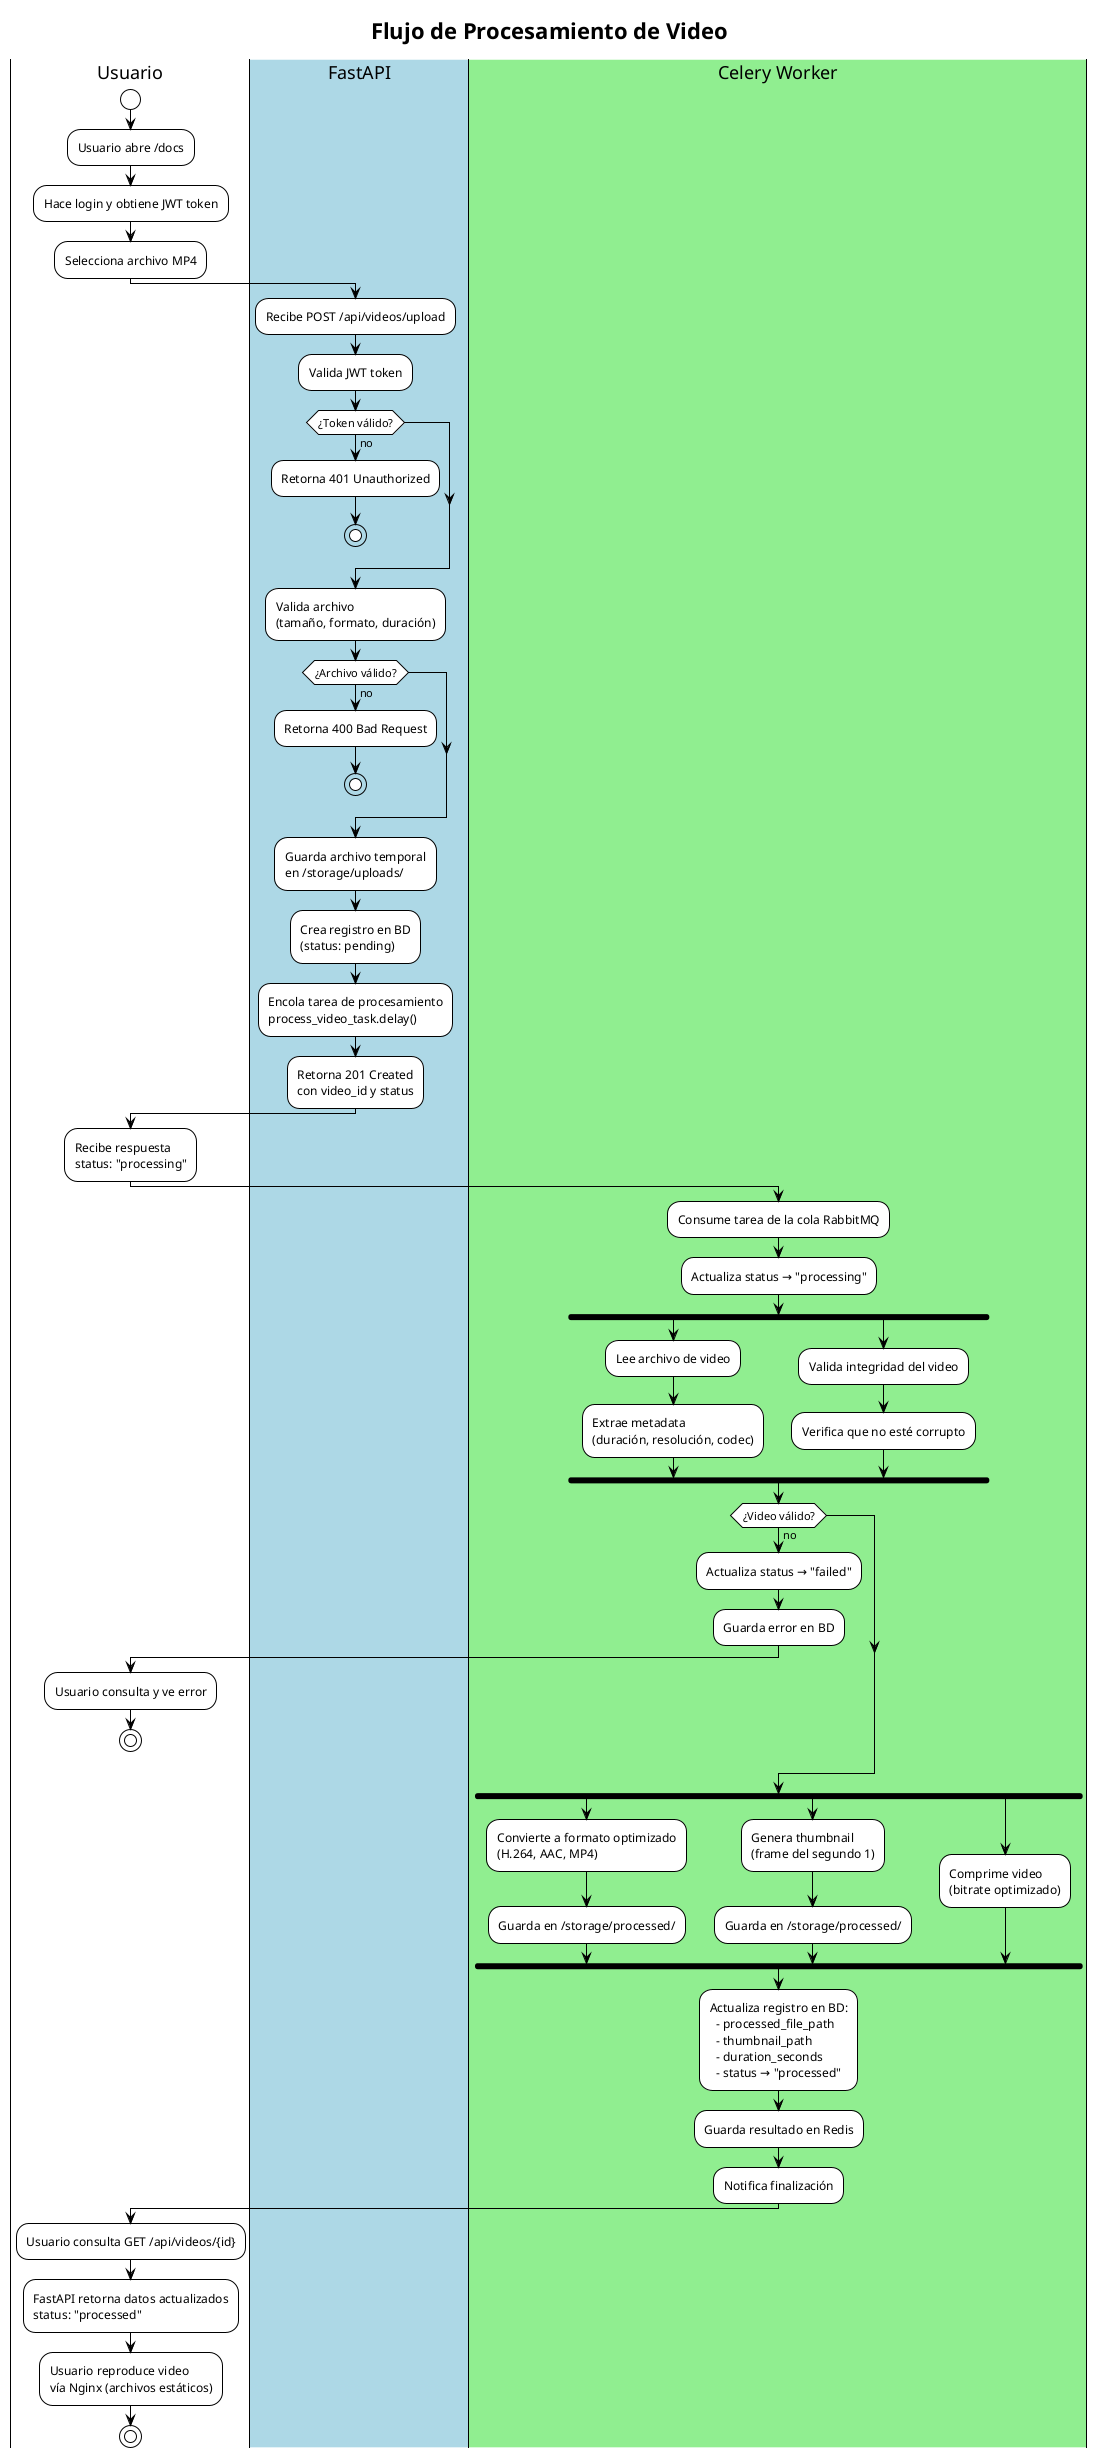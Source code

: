 @startuml video_processing_flow
' filepath: docs/diagrams/video_processing_flow.puml

!theme plain
skinparam backgroundColor white
skinparam handwritten false

title Flujo de Procesamiento de Video

|Usuario|
start
:Usuario abre /docs;
:Hace login y obtiene JWT token;
:Selecciona archivo MP4;

|#LightBlue|FastAPI|
:Recibe POST /api/videos/upload;
:Valida JWT token;

if (¿Token válido?) then (no)
  :Retorna 401 Unauthorized;
  stop
endif

:Valida archivo\n(tamaño, formato, duración);

if (¿Archivo válido?) then (no)
  :Retorna 400 Bad Request;
  stop
endif

:Guarda archivo temporal\nen /storage/uploads/;

:Crea registro en BD\n(status: pending);

:Encola tarea de procesamiento\nprocess_video_task.delay();

:Retorna 201 Created\ncon video_id y status;

|Usuario|
:Recibe respuesta\nstatus: "processing";

|#LightGreen|Celery Worker|
:Consume tarea de la cola RabbitMQ;

:Actualiza status → "processing";

fork
  :Lee archivo de video;
  :Extrae metadata\n(duración, resolución, codec);
fork again
  :Valida integridad del video;
  :Verifica que no esté corrupto;
end fork

if (¿Video válido?) then (no)
  :Actualiza status → "failed";
  :Guarda error en BD;
  |Usuario|
  :Usuario consulta y ve error;
  stop
endif

|#LightGreen|Celery Worker|
fork
  :Convierte a formato optimizado\n(H.264, AAC, MP4);
  :Guarda en /storage/processed/;
fork again
  :Genera thumbnail\n(frame del segundo 1);
  :Guarda en /storage/processed/;
fork again
  :Comprime video\n(bitrate optimizado);
end fork

:Actualiza registro en BD:
  - processed_file_path
  - thumbnail_path
  - duration_seconds
  - status → "processed";

:Guarda resultado en Redis;

:Notifica finalización;

|Usuario|
:Usuario consulta GET /api/videos/{id};
:FastAPI retorna datos actualizados\nstatus: "processed";

:Usuario reproduce video\nvía Nginx (archivos estáticos);

stop

@enduml